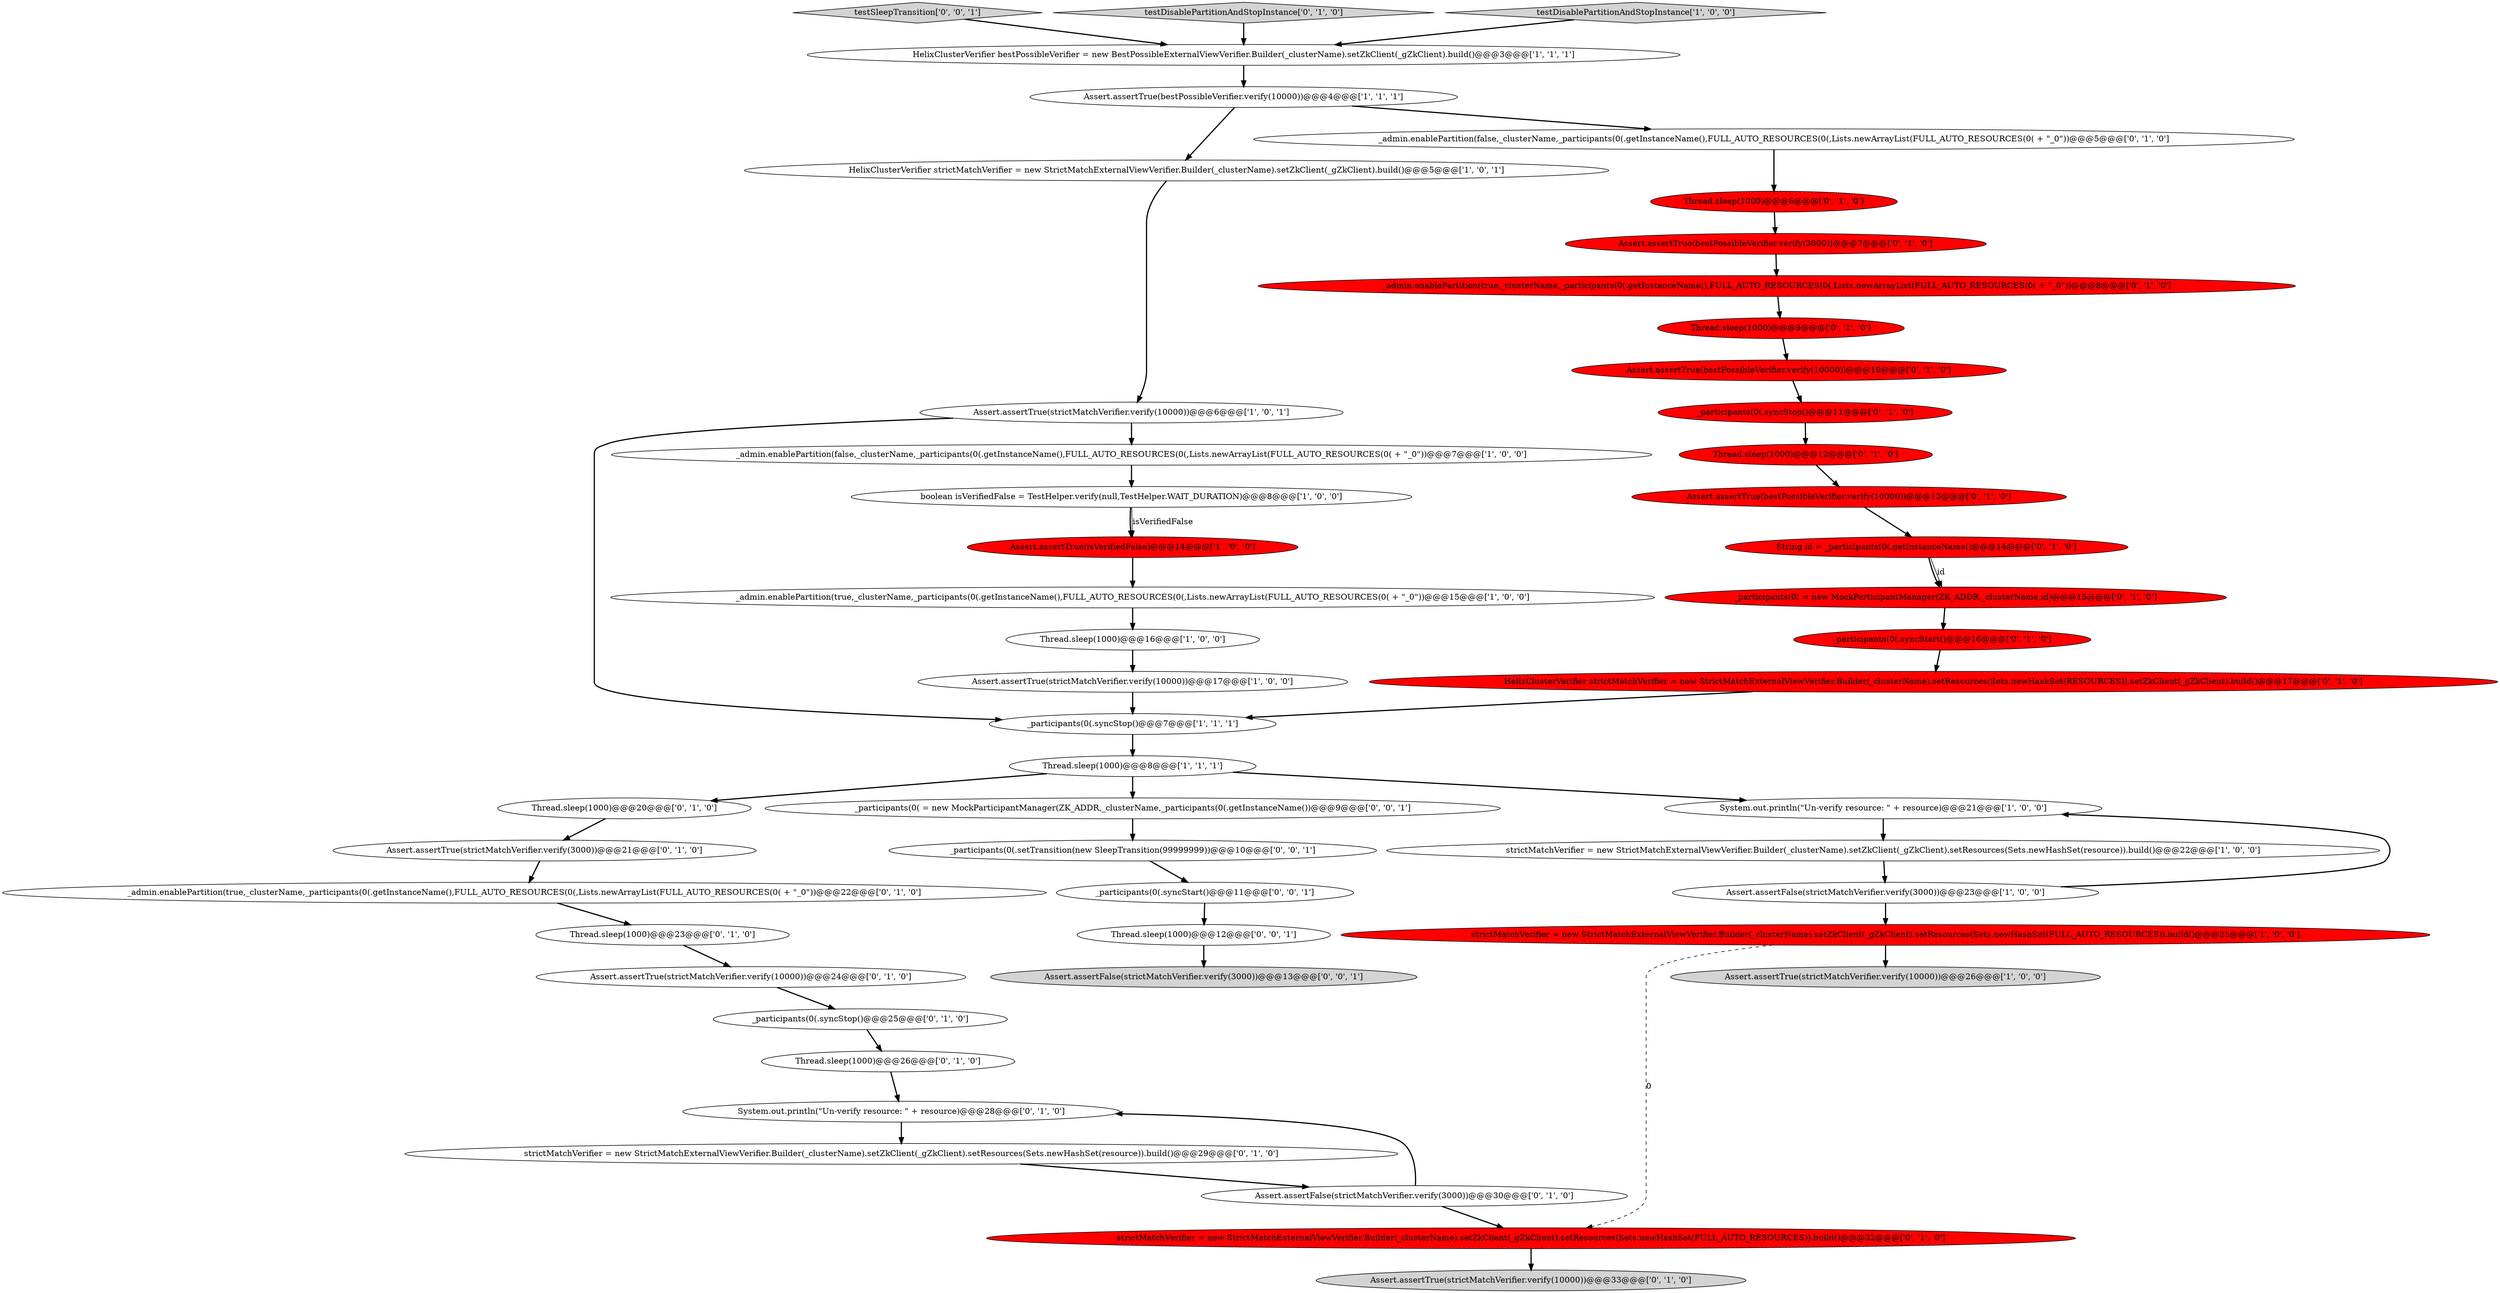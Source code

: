 digraph {
13 [style = filled, label = "_participants(0(.syncStop()@@@7@@@['1', '1', '1']", fillcolor = white, shape = ellipse image = "AAA0AAABBB1BBB"];
19 [style = filled, label = "Assert.assertTrue(bestPossibleVerifier.verify(3000))@@@7@@@['0', '1', '0']", fillcolor = red, shape = ellipse image = "AAA1AAABBB2BBB"];
49 [style = filled, label = "Assert.assertFalse(strictMatchVerifier.verify(3000))@@@13@@@['0', '0', '1']", fillcolor = lightgray, shape = ellipse image = "AAA0AAABBB3BBB"];
30 [style = filled, label = "HelixClusterVerifier strictMatchVerifier = new StrictMatchExternalViewVerifier.Builder(_clusterName).setResources(Sets.newHashSet(RESOURCES)).setZkClient(_gZkClient).build()@@@17@@@['0', '1', '0']", fillcolor = red, shape = ellipse image = "AAA1AAABBB2BBB"];
23 [style = filled, label = "Thread.sleep(1000)@@@26@@@['0', '1', '0']", fillcolor = white, shape = ellipse image = "AAA0AAABBB2BBB"];
14 [style = filled, label = "Assert.assertTrue(strictMatchVerifier.verify(10000))@@@6@@@['1', '0', '1']", fillcolor = white, shape = ellipse image = "AAA0AAABBB1BBB"];
41 [style = filled, label = "Thread.sleep(1000)@@@12@@@['0', '1', '0']", fillcolor = red, shape = ellipse image = "AAA1AAABBB2BBB"];
39 [style = filled, label = "Assert.assertTrue(strictMatchVerifier.verify(10000))@@@33@@@['0', '1', '0']", fillcolor = lightgray, shape = ellipse image = "AAA0AAABBB2BBB"];
10 [style = filled, label = "strictMatchVerifier = new StrictMatchExternalViewVerifier.Builder(_clusterName).setZkClient(_gZkClient).setResources(Sets.newHashSet(FULL_AUTO_RESOURCES)).build()@@@25@@@['1', '0', '0']", fillcolor = red, shape = ellipse image = "AAA1AAABBB1BBB"];
20 [style = filled, label = "String id = _participants(0(.getInstanceName()@@@14@@@['0', '1', '0']", fillcolor = red, shape = ellipse image = "AAA1AAABBB2BBB"];
1 [style = filled, label = "Assert.assertTrue(strictMatchVerifier.verify(10000))@@@17@@@['1', '0', '0']", fillcolor = white, shape = ellipse image = "AAA0AAABBB1BBB"];
0 [style = filled, label = "Assert.assertTrue(bestPossibleVerifier.verify(10000))@@@4@@@['1', '1', '1']", fillcolor = white, shape = ellipse image = "AAA0AAABBB1BBB"];
22 [style = filled, label = "Thread.sleep(1000)@@@20@@@['0', '1', '0']", fillcolor = white, shape = ellipse image = "AAA0AAABBB2BBB"];
7 [style = filled, label = "boolean isVerifiedFalse = TestHelper.verify(null,TestHelper.WAIT_DURATION)@@@8@@@['1', '0', '0']", fillcolor = white, shape = ellipse image = "AAA0AAABBB1BBB"];
33 [style = filled, label = "Assert.assertTrue(strictMatchVerifier.verify(10000))@@@24@@@['0', '1', '0']", fillcolor = white, shape = ellipse image = "AAA0AAABBB2BBB"];
34 [style = filled, label = "System.out.println(\"Un-verify resource: \" + resource)@@@28@@@['0', '1', '0']", fillcolor = white, shape = ellipse image = "AAA0AAABBB2BBB"];
44 [style = filled, label = "_participants(0( = new MockParticipantManager(ZK_ADDR,_clusterName,_participants(0(.getInstanceName())@@@9@@@['0', '0', '1']", fillcolor = white, shape = ellipse image = "AAA0AAABBB3BBB"];
18 [style = filled, label = "strictMatchVerifier = new StrictMatchExternalViewVerifier.Builder(_clusterName).setZkClient(_gZkClient).setResources(Sets.newHashSet(FULL_AUTO_RESOURCES)).build()@@@32@@@['0', '1', '0']", fillcolor = red, shape = ellipse image = "AAA1AAABBB2BBB"];
25 [style = filled, label = "Assert.assertTrue(bestPossibleVerifier.verify(10000))@@@13@@@['0', '1', '0']", fillcolor = red, shape = ellipse image = "AAA1AAABBB2BBB"];
8 [style = filled, label = "System.out.println(\"Un-verify resource: \" + resource)@@@21@@@['1', '0', '0']", fillcolor = white, shape = ellipse image = "AAA0AAABBB1BBB"];
16 [style = filled, label = "Assert.assertTrue(isVerifiedFalse)@@@14@@@['1', '0', '0']", fillcolor = red, shape = ellipse image = "AAA1AAABBB1BBB"];
28 [style = filled, label = "_participants(0(.syncStop()@@@11@@@['0', '1', '0']", fillcolor = red, shape = ellipse image = "AAA1AAABBB2BBB"];
21 [style = filled, label = "_participants(0( = new MockParticipantManager(ZK_ADDR,_clusterName,id)@@@15@@@['0', '1', '0']", fillcolor = red, shape = ellipse image = "AAA1AAABBB2BBB"];
29 [style = filled, label = "_admin.enablePartition(true,_clusterName,_participants(0(.getInstanceName(),FULL_AUTO_RESOURCES(0(,Lists.newArrayList(FULL_AUTO_RESOURCES(0( + \"_0\"))@@@8@@@['0', '1', '0']", fillcolor = red, shape = ellipse image = "AAA1AAABBB2BBB"];
43 [style = filled, label = "Assert.assertTrue(bestPossibleVerifier.verify(10000))@@@10@@@['0', '1', '0']", fillcolor = red, shape = ellipse image = "AAA1AAABBB2BBB"];
27 [style = filled, label = "Thread.sleep(1000)@@@6@@@['0', '1', '0']", fillcolor = red, shape = ellipse image = "AAA1AAABBB2BBB"];
37 [style = filled, label = "_admin.enablePartition(true,_clusterName,_participants(0(.getInstanceName(),FULL_AUTO_RESOURCES(0(,Lists.newArrayList(FULL_AUTO_RESOURCES(0( + \"_0\"))@@@22@@@['0', '1', '0']", fillcolor = white, shape = ellipse image = "AAA0AAABBB2BBB"];
45 [style = filled, label = "testSleepTransition['0', '0', '1']", fillcolor = lightgray, shape = diamond image = "AAA0AAABBB3BBB"];
48 [style = filled, label = "Thread.sleep(1000)@@@12@@@['0', '0', '1']", fillcolor = white, shape = ellipse image = "AAA0AAABBB3BBB"];
47 [style = filled, label = "_participants(0(.setTransition(new SleepTransition(99999999))@@@10@@@['0', '0', '1']", fillcolor = white, shape = ellipse image = "AAA0AAABBB3BBB"];
35 [style = filled, label = "Assert.assertTrue(strictMatchVerifier.verify(3000))@@@21@@@['0', '1', '0']", fillcolor = white, shape = ellipse image = "AAA0AAABBB2BBB"];
6 [style = filled, label = "strictMatchVerifier = new StrictMatchExternalViewVerifier.Builder(_clusterName).setZkClient(_gZkClient).setResources(Sets.newHashSet(resource)).build()@@@22@@@['1', '0', '0']", fillcolor = white, shape = ellipse image = "AAA0AAABBB1BBB"];
38 [style = filled, label = "testDisablePartitionAndStopInstance['0', '1', '0']", fillcolor = lightgray, shape = diamond image = "AAA0AAABBB2BBB"];
42 [style = filled, label = "strictMatchVerifier = new StrictMatchExternalViewVerifier.Builder(_clusterName).setZkClient(_gZkClient).setResources(Sets.newHashSet(resource)).build()@@@29@@@['0', '1', '0']", fillcolor = white, shape = ellipse image = "AAA0AAABBB2BBB"];
5 [style = filled, label = "testDisablePartitionAndStopInstance['1', '0', '0']", fillcolor = lightgray, shape = diamond image = "AAA0AAABBB1BBB"];
12 [style = filled, label = "Assert.assertFalse(strictMatchVerifier.verify(3000))@@@23@@@['1', '0', '0']", fillcolor = white, shape = ellipse image = "AAA0AAABBB1BBB"];
9 [style = filled, label = "_admin.enablePartition(true,_clusterName,_participants(0(.getInstanceName(),FULL_AUTO_RESOURCES(0(,Lists.newArrayList(FULL_AUTO_RESOURCES(0( + \"_0\"))@@@15@@@['1', '0', '0']", fillcolor = white, shape = ellipse image = "AAA0AAABBB1BBB"];
3 [style = filled, label = "_admin.enablePartition(false,_clusterName,_participants(0(.getInstanceName(),FULL_AUTO_RESOURCES(0(,Lists.newArrayList(FULL_AUTO_RESOURCES(0( + \"_0\"))@@@7@@@['1', '0', '0']", fillcolor = white, shape = ellipse image = "AAA0AAABBB1BBB"];
15 [style = filled, label = "HelixClusterVerifier strictMatchVerifier = new StrictMatchExternalViewVerifier.Builder(_clusterName).setZkClient(_gZkClient).build()@@@5@@@['1', '0', '1']", fillcolor = white, shape = ellipse image = "AAA0AAABBB1BBB"];
2 [style = filled, label = "Assert.assertTrue(strictMatchVerifier.verify(10000))@@@26@@@['1', '0', '0']", fillcolor = lightgray, shape = ellipse image = "AAA0AAABBB1BBB"];
40 [style = filled, label = "Assert.assertFalse(strictMatchVerifier.verify(3000))@@@30@@@['0', '1', '0']", fillcolor = white, shape = ellipse image = "AAA0AAABBB2BBB"];
36 [style = filled, label = "Thread.sleep(1000)@@@9@@@['0', '1', '0']", fillcolor = red, shape = ellipse image = "AAA1AAABBB2BBB"];
31 [style = filled, label = "_participants(0(.syncStop()@@@25@@@['0', '1', '0']", fillcolor = white, shape = ellipse image = "AAA0AAABBB2BBB"];
11 [style = filled, label = "Thread.sleep(1000)@@@16@@@['1', '0', '0']", fillcolor = white, shape = ellipse image = "AAA0AAABBB1BBB"];
4 [style = filled, label = "HelixClusterVerifier bestPossibleVerifier = new BestPossibleExternalViewVerifier.Builder(_clusterName).setZkClient(_gZkClient).build()@@@3@@@['1', '1', '1']", fillcolor = white, shape = ellipse image = "AAA0AAABBB1BBB"];
17 [style = filled, label = "Thread.sleep(1000)@@@8@@@['1', '1', '1']", fillcolor = white, shape = ellipse image = "AAA0AAABBB1BBB"];
26 [style = filled, label = "Thread.sleep(1000)@@@23@@@['0', '1', '0']", fillcolor = white, shape = ellipse image = "AAA0AAABBB2BBB"];
32 [style = filled, label = "_participants(0(.syncStart()@@@16@@@['0', '1', '0']", fillcolor = red, shape = ellipse image = "AAA1AAABBB2BBB"];
24 [style = filled, label = "_admin.enablePartition(false,_clusterName,_participants(0(.getInstanceName(),FULL_AUTO_RESOURCES(0(,Lists.newArrayList(FULL_AUTO_RESOURCES(0( + \"_0\"))@@@5@@@['0', '1', '0']", fillcolor = white, shape = ellipse image = "AAA0AAABBB2BBB"];
46 [style = filled, label = "_participants(0(.syncStart()@@@11@@@['0', '0', '1']", fillcolor = white, shape = ellipse image = "AAA0AAABBB3BBB"];
36->43 [style = bold, label=""];
29->36 [style = bold, label=""];
14->3 [style = bold, label=""];
17->8 [style = bold, label=""];
48->49 [style = bold, label=""];
31->23 [style = bold, label=""];
30->13 [style = bold, label=""];
9->11 [style = bold, label=""];
15->14 [style = bold, label=""];
37->26 [style = bold, label=""];
11->1 [style = bold, label=""];
19->29 [style = bold, label=""];
38->4 [style = bold, label=""];
47->46 [style = bold, label=""];
40->18 [style = bold, label=""];
8->6 [style = bold, label=""];
34->42 [style = bold, label=""];
40->34 [style = bold, label=""];
17->22 [style = bold, label=""];
32->30 [style = bold, label=""];
46->48 [style = bold, label=""];
1->13 [style = bold, label=""];
42->40 [style = bold, label=""];
0->15 [style = bold, label=""];
28->41 [style = bold, label=""];
4->0 [style = bold, label=""];
43->28 [style = bold, label=""];
45->4 [style = bold, label=""];
20->21 [style = bold, label=""];
13->17 [style = bold, label=""];
25->20 [style = bold, label=""];
12->10 [style = bold, label=""];
18->39 [style = bold, label=""];
3->7 [style = bold, label=""];
35->37 [style = bold, label=""];
12->8 [style = bold, label=""];
0->24 [style = bold, label=""];
5->4 [style = bold, label=""];
7->16 [style = bold, label=""];
21->32 [style = bold, label=""];
7->16 [style = solid, label="isVerifiedFalse"];
23->34 [style = bold, label=""];
33->31 [style = bold, label=""];
10->2 [style = bold, label=""];
20->21 [style = solid, label="id"];
27->19 [style = bold, label=""];
41->25 [style = bold, label=""];
17->44 [style = bold, label=""];
14->13 [style = bold, label=""];
22->35 [style = bold, label=""];
26->33 [style = bold, label=""];
44->47 [style = bold, label=""];
24->27 [style = bold, label=""];
16->9 [style = bold, label=""];
10->18 [style = dashed, label="0"];
6->12 [style = bold, label=""];
}
